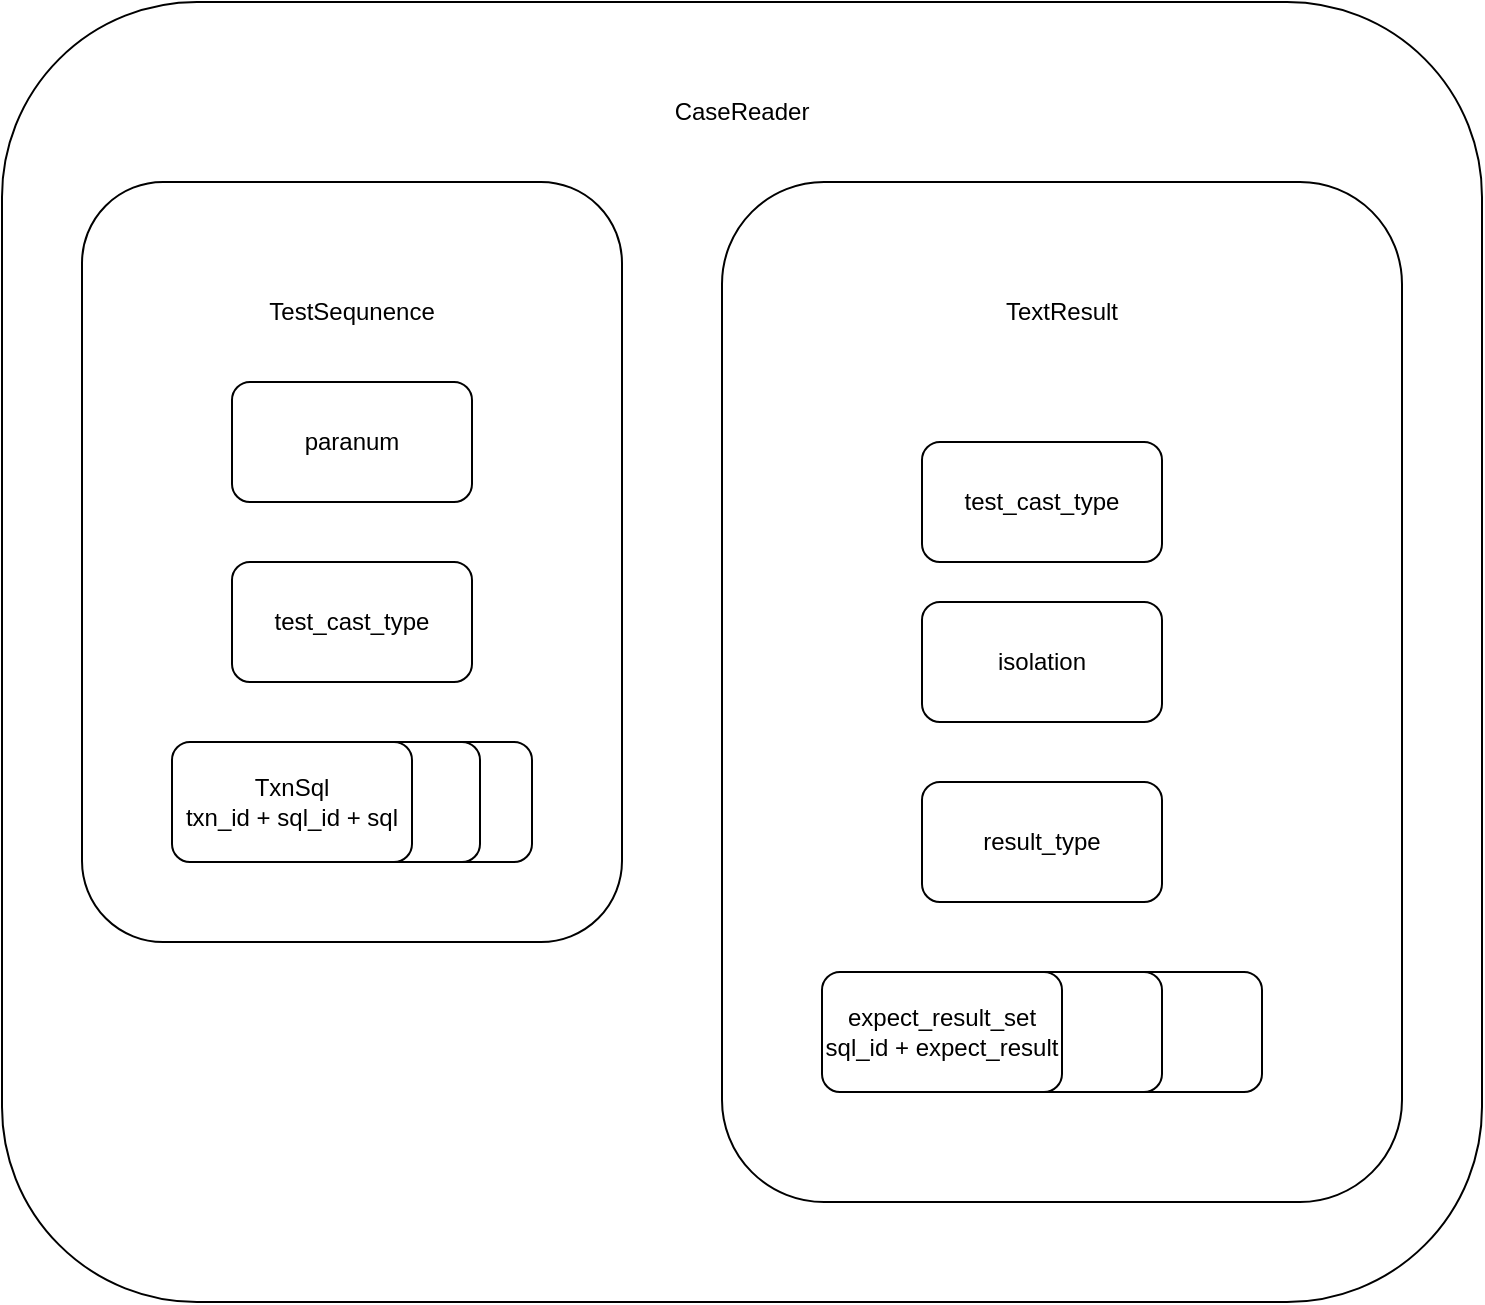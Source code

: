 <mxfile version="21.3.2" type="github">
  <diagram name="第 1 页" id="a78uESH1Y39-E5xgopGJ">
    <mxGraphModel dx="1026" dy="655" grid="1" gridSize="10" guides="1" tooltips="1" connect="1" arrows="1" fold="1" page="1" pageScale="1" pageWidth="827" pageHeight="1169" math="0" shadow="0">
      <root>
        <mxCell id="0" />
        <mxCell id="1" parent="0" />
        <mxCell id="3XsPRuxsyGJo95VSzq3t-22" value="" style="rounded=1;whiteSpace=wrap;html=1;" vertex="1" parent="1">
          <mxGeometry x="70" y="40" width="740" height="650" as="geometry" />
        </mxCell>
        <mxCell id="3XsPRuxsyGJo95VSzq3t-20" value="" style="rounded=1;whiteSpace=wrap;html=1;" vertex="1" parent="1">
          <mxGeometry x="430" y="130" width="340" height="510" as="geometry" />
        </mxCell>
        <mxCell id="3XsPRuxsyGJo95VSzq3t-19" value="" style="rounded=1;whiteSpace=wrap;html=1;" vertex="1" parent="1">
          <mxGeometry x="580" y="525" width="120" height="60" as="geometry" />
        </mxCell>
        <mxCell id="3XsPRuxsyGJo95VSzq3t-10" value="" style="rounded=1;whiteSpace=wrap;html=1;" vertex="1" parent="1">
          <mxGeometry x="110" y="130" width="270" height="380" as="geometry" />
        </mxCell>
        <mxCell id="3XsPRuxsyGJo95VSzq3t-4" value="" style="rounded=1;whiteSpace=wrap;html=1;" vertex="1" parent="1">
          <mxGeometry x="215" y="410" width="120" height="60" as="geometry" />
        </mxCell>
        <mxCell id="3XsPRuxsyGJo95VSzq3t-3" value="" style="rounded=1;whiteSpace=wrap;html=1;" vertex="1" parent="1">
          <mxGeometry x="189" y="410" width="120" height="60" as="geometry" />
        </mxCell>
        <mxCell id="3XsPRuxsyGJo95VSzq3t-2" value="TxnSql&lt;br&gt;txn_id + sql_id + sql" style="rounded=1;whiteSpace=wrap;html=1;" vertex="1" parent="1">
          <mxGeometry x="155" y="410" width="120" height="60" as="geometry" />
        </mxCell>
        <mxCell id="3XsPRuxsyGJo95VSzq3t-5" value="paranum" style="rounded=1;whiteSpace=wrap;html=1;" vertex="1" parent="1">
          <mxGeometry x="185" y="230" width="120" height="60" as="geometry" />
        </mxCell>
        <mxCell id="3XsPRuxsyGJo95VSzq3t-11" value="TestSequnence" style="text;html=1;strokeColor=none;fillColor=none;align=center;verticalAlign=middle;whiteSpace=wrap;rounded=0;" vertex="1" parent="1">
          <mxGeometry x="215" y="180" width="60" height="30" as="geometry" />
        </mxCell>
        <mxCell id="3XsPRuxsyGJo95VSzq3t-12" value="test_cast_type" style="rounded=1;whiteSpace=wrap;html=1;" vertex="1" parent="1">
          <mxGeometry x="185" y="320" width="120" height="60" as="geometry" />
        </mxCell>
        <mxCell id="3XsPRuxsyGJo95VSzq3t-14" value="test_cast_type" style="rounded=1;whiteSpace=wrap;html=1;" vertex="1" parent="1">
          <mxGeometry x="530" y="260" width="120" height="60" as="geometry" />
        </mxCell>
        <mxCell id="3XsPRuxsyGJo95VSzq3t-15" value="isolation" style="rounded=1;whiteSpace=wrap;html=1;" vertex="1" parent="1">
          <mxGeometry x="530" y="340" width="120" height="60" as="geometry" />
        </mxCell>
        <mxCell id="3XsPRuxsyGJo95VSzq3t-16" value="result_type" style="rounded=1;whiteSpace=wrap;html=1;" vertex="1" parent="1">
          <mxGeometry x="530" y="430" width="120" height="60" as="geometry" />
        </mxCell>
        <mxCell id="3XsPRuxsyGJo95VSzq3t-18" value="" style="rounded=1;whiteSpace=wrap;html=1;" vertex="1" parent="1">
          <mxGeometry x="530" y="525" width="120" height="60" as="geometry" />
        </mxCell>
        <mxCell id="3XsPRuxsyGJo95VSzq3t-17" value="expect_result_set&lt;br&gt;sql_id + expect_result" style="rounded=1;whiteSpace=wrap;html=1;" vertex="1" parent="1">
          <mxGeometry x="480" y="525" width="120" height="60" as="geometry" />
        </mxCell>
        <mxCell id="3XsPRuxsyGJo95VSzq3t-21" value="TextResult" style="text;html=1;strokeColor=none;fillColor=none;align=center;verticalAlign=middle;whiteSpace=wrap;rounded=0;" vertex="1" parent="1">
          <mxGeometry x="570" y="180" width="60" height="30" as="geometry" />
        </mxCell>
        <mxCell id="3XsPRuxsyGJo95VSzq3t-23" value="CaseReader" style="text;html=1;strokeColor=none;fillColor=none;align=center;verticalAlign=middle;whiteSpace=wrap;rounded=0;" vertex="1" parent="1">
          <mxGeometry x="410" y="80" width="60" height="30" as="geometry" />
        </mxCell>
      </root>
    </mxGraphModel>
  </diagram>
</mxfile>
